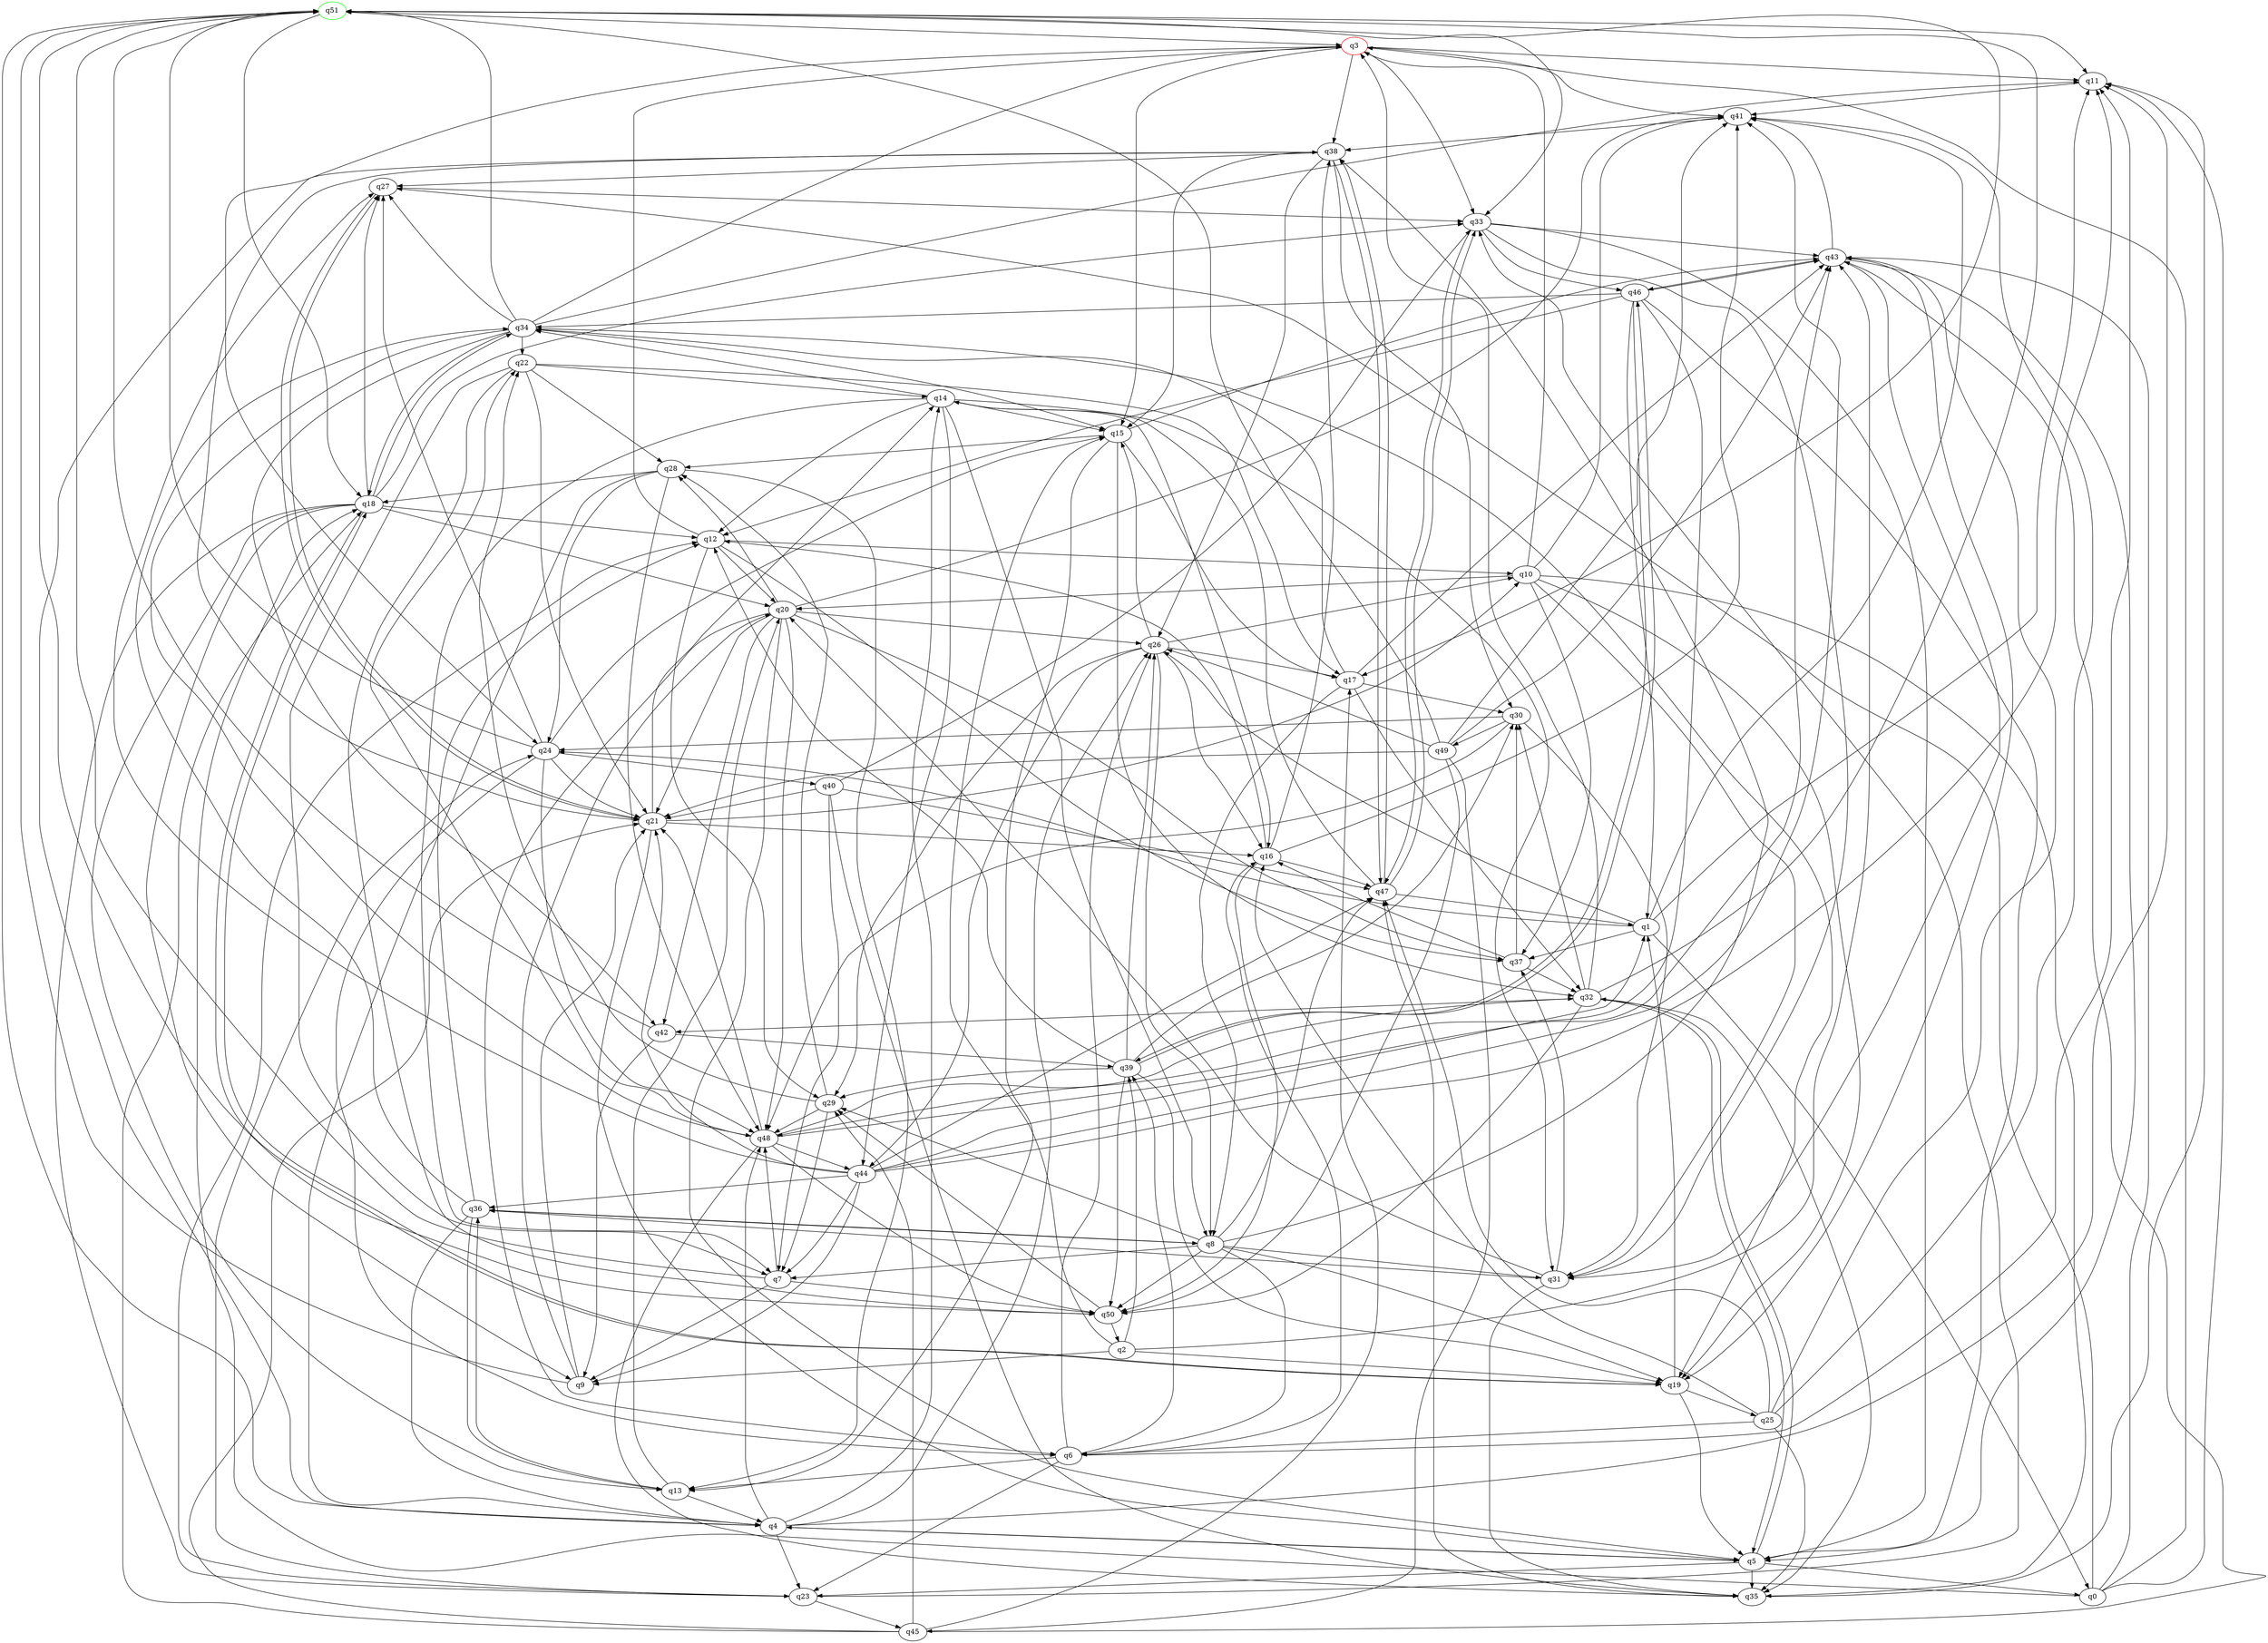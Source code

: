 digraph A{
q51 [initial=1,color=green];
q3 [final=1,color=red];
q0 -> q3;
q0 -> q11;
q0 -> q18;
q0 -> q27;
q0 -> q43;
q1 -> q0;
q1 -> q11;
q1 -> q24;
q1 -> q26;
q1 -> q37;
q1 -> q41;
q2 -> q9;
q2 -> q15;
q2 -> q19;
q2 -> q39;
q2 -> q43;
q3 -> q11;
q3 -> q15;
q3 -> q24;
q3 -> q33;
q3 -> q38;
q3 -> q41;
q4 -> q5;
q4 -> q11;
q4 -> q14;
q4 -> q23;
q4 -> q26;
q4 -> q38;
q4 -> q48;
q5 -> q0;
q5 -> q4;
q5 -> q23;
q5 -> q32;
q5 -> q35;
q6 -> q11;
q6 -> q13;
q6 -> q16;
q6 -> q23;
q6 -> q26;
q6 -> q39;
q7 -> q9;
q7 -> q48;
q7 -> q50;
q7 -> q51;
q8 -> q6;
q8 -> q7;
q8 -> q19;
q8 -> q29;
q8 -> q31;
q8 -> q36;
q8 -> q38;
q8 -> q47;
q8 -> q50;
q9 -> q20;
q9 -> q21;
q9 -> q51;
q10 -> q3;
q10 -> q19;
q10 -> q20;
q10 -> q31;
q10 -> q35;
q10 -> q37;
q10 -> q41;
q11 -> q41;
q12 -> q3;
q12 -> q10;
q12 -> q20;
q12 -> q29;
q12 -> q37;
q13 -> q4;
q13 -> q20;
q13 -> q36;
q14 -> q7;
q14 -> q8;
q14 -> q12;
q14 -> q15;
q14 -> q16;
q14 -> q31;
q14 -> q34;
q14 -> q44;
q15 -> q13;
q15 -> q17;
q15 -> q28;
q15 -> q32;
q15 -> q43;
q16 -> q12;
q16 -> q38;
q16 -> q41;
q16 -> q47;
q16 -> q50;
q17 -> q8;
q17 -> q30;
q17 -> q32;
q17 -> q34;
q17 -> q43;
q18 -> q9;
q18 -> q12;
q18 -> q13;
q18 -> q19;
q18 -> q20;
q18 -> q23;
q18 -> q27;
q18 -> q33;
q18 -> q34;
q19 -> q1;
q19 -> q5;
q19 -> q18;
q19 -> q25;
q20 -> q5;
q20 -> q6;
q20 -> q21;
q20 -> q26;
q20 -> q28;
q20 -> q37;
q20 -> q41;
q20 -> q42;
q20 -> q48;
q21 -> q5;
q21 -> q10;
q21 -> q14;
q21 -> q16;
q21 -> q27;
q22 -> q7;
q22 -> q14;
q22 -> q17;
q22 -> q21;
q22 -> q28;
q22 -> q50;
q23 -> q12;
q23 -> q24;
q23 -> q33;
q23 -> q45;
q24 -> q6;
q24 -> q15;
q24 -> q21;
q24 -> q27;
q24 -> q40;
q24 -> q48;
q24 -> q51;
q25 -> q6;
q25 -> q16;
q25 -> q35;
q25 -> q41;
q25 -> q43;
q25 -> q47;
q26 -> q8;
q26 -> q10;
q26 -> q15;
q26 -> q16;
q26 -> q17;
q26 -> q29;
q26 -> q44;
q27 -> q21;
q27 -> q33;
q28 -> q4;
q28 -> q13;
q28 -> q18;
q28 -> q24;
q28 -> q48;
q29 -> q7;
q29 -> q22;
q29 -> q28;
q29 -> q48;
q30 -> q24;
q30 -> q31;
q30 -> q48;
q30 -> q49;
q31 -> q20;
q31 -> q35;
q31 -> q36;
q31 -> q37;
q32 -> q3;
q32 -> q5;
q32 -> q30;
q32 -> q35;
q32 -> q42;
q32 -> q50;
q32 -> q51;
q33 -> q5;
q33 -> q31;
q33 -> q43;
q33 -> q46;
q33 -> q47;
q34 -> q3;
q34 -> q11;
q34 -> q15;
q34 -> q18;
q34 -> q19;
q34 -> q22;
q34 -> q27;
q34 -> q42;
q34 -> q48;
q34 -> q51;
q35 -> q11;
q35 -> q47;
q36 -> q4;
q36 -> q8;
q36 -> q12;
q36 -> q13;
q36 -> q34;
q37 -> q16;
q37 -> q30;
q37 -> q32;
q38 -> q15;
q38 -> q21;
q38 -> q26;
q38 -> q27;
q38 -> q30;
q38 -> q47;
q39 -> q12;
q39 -> q19;
q39 -> q26;
q39 -> q29;
q39 -> q30;
q39 -> q46;
q39 -> q50;
q40 -> q7;
q40 -> q21;
q40 -> q33;
q40 -> q35;
q40 -> q47;
q41 -> q38;
q42 -> q9;
q42 -> q39;
q42 -> q51;
q43 -> q5;
q43 -> q19;
q43 -> q31;
q43 -> q41;
q43 -> q46;
q44 -> q1;
q44 -> q7;
q44 -> q9;
q44 -> q11;
q44 -> q21;
q44 -> q27;
q44 -> q36;
q44 -> q41;
q44 -> q47;
q45 -> q17;
q45 -> q18;
q45 -> q21;
q45 -> q29;
q45 -> q43;
q46 -> q1;
q46 -> q5;
q46 -> q12;
q46 -> q34;
q46 -> q39;
q46 -> q43;
q46 -> q48;
q47 -> q1;
q47 -> q14;
q47 -> q33;
q47 -> q38;
q48 -> q21;
q48 -> q22;
q48 -> q32;
q48 -> q35;
q48 -> q43;
q48 -> q44;
q48 -> q50;
q49 -> q21;
q49 -> q26;
q49 -> q41;
q49 -> q43;
q49 -> q45;
q49 -> q50;
q49 -> q51;
q50 -> q2;
q50 -> q29;
q50 -> q51;
q51 -> q3;
q51 -> q4;
q51 -> q11;
q51 -> q17;
q51 -> q18;
q51 -> q33;
}
